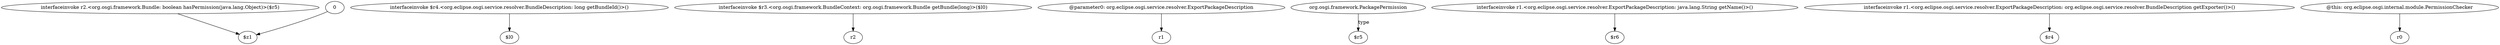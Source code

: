 digraph g {
0[label="interfaceinvoke r2.<org.osgi.framework.Bundle: boolean hasPermission(java.lang.Object)>($r5)"]
1[label="$z1"]
0->1[label=""]
2[label="interfaceinvoke $r4.<org.eclipse.osgi.service.resolver.BundleDescription: long getBundleId()>()"]
3[label="$l0"]
2->3[label=""]
4[label="interfaceinvoke $r3.<org.osgi.framework.BundleContext: org.osgi.framework.Bundle getBundle(long)>($l0)"]
5[label="r2"]
4->5[label=""]
6[label="0"]
6->1[label=""]
7[label="@parameter0: org.eclipse.osgi.service.resolver.ExportPackageDescription"]
8[label="r1"]
7->8[label=""]
9[label="org.osgi.framework.PackagePermission"]
10[label="$r5"]
9->10[label="type"]
11[label="interfaceinvoke r1.<org.eclipse.osgi.service.resolver.ExportPackageDescription: java.lang.String getName()>()"]
12[label="$r6"]
11->12[label=""]
13[label="interfaceinvoke r1.<org.eclipse.osgi.service.resolver.ExportPackageDescription: org.eclipse.osgi.service.resolver.BundleDescription getExporter()>()"]
14[label="$r4"]
13->14[label=""]
15[label="@this: org.eclipse.osgi.internal.module.PermissionChecker"]
16[label="r0"]
15->16[label=""]
}